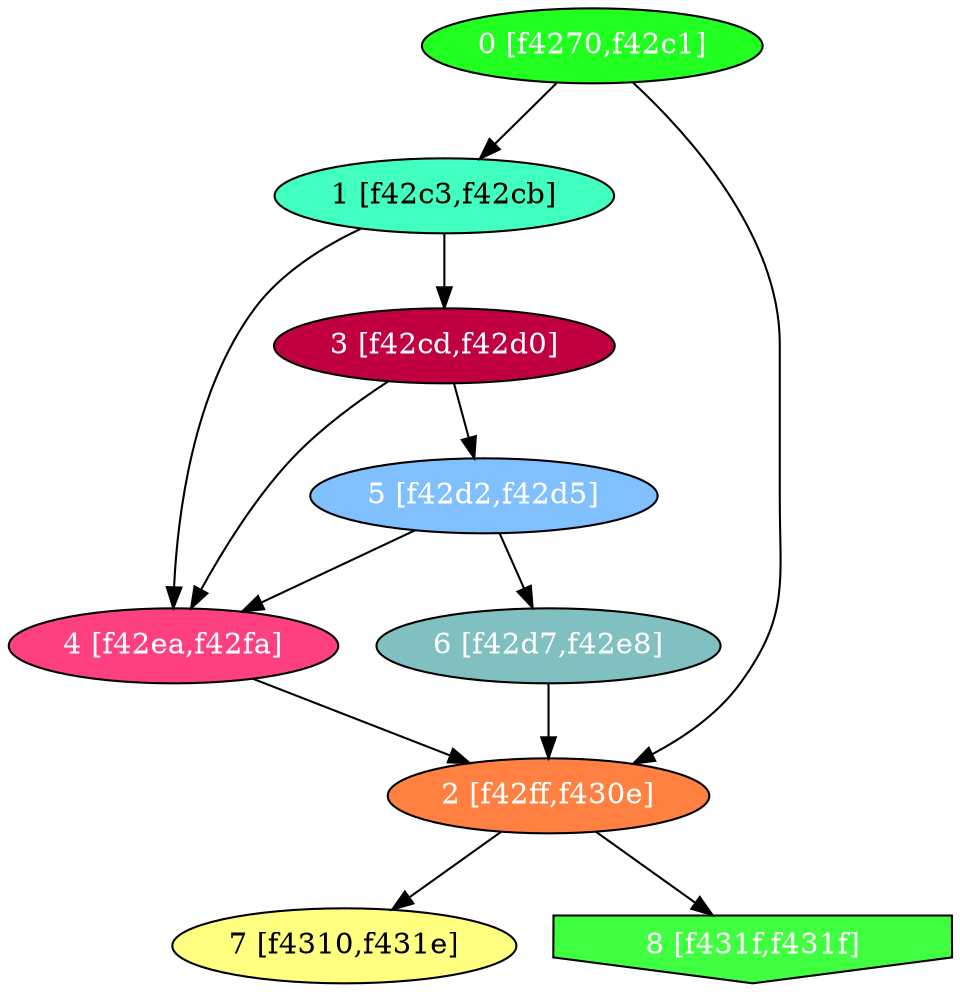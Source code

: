 diGraph libnss3{
	libnss3_0  [style=filled fillcolor="#20FF20" fontcolor="#ffffff" shape=oval label="0 [f4270,f42c1]"]
	libnss3_1  [style=filled fillcolor="#40FFC0" fontcolor="#000000" shape=oval label="1 [f42c3,f42cb]"]
	libnss3_2  [style=filled fillcolor="#FF8040" fontcolor="#ffffff" shape=oval label="2 [f42ff,f430e]"]
	libnss3_3  [style=filled fillcolor="#C00040" fontcolor="#ffffff" shape=oval label="3 [f42cd,f42d0]"]
	libnss3_4  [style=filled fillcolor="#FF4080" fontcolor="#ffffff" shape=oval label="4 [f42ea,f42fa]"]
	libnss3_5  [style=filled fillcolor="#80C0FF" fontcolor="#ffffff" shape=oval label="5 [f42d2,f42d5]"]
	libnss3_6  [style=filled fillcolor="#80C0C0" fontcolor="#ffffff" shape=oval label="6 [f42d7,f42e8]"]
	libnss3_7  [style=filled fillcolor="#FFFF80" fontcolor="#000000" shape=oval label="7 [f4310,f431e]"]
	libnss3_8  [style=filled fillcolor="#40FF40" fontcolor="#ffffff" shape=invhouse label="8 [f431f,f431f]"]

	libnss3_0 -> libnss3_1
	libnss3_0 -> libnss3_2
	libnss3_1 -> libnss3_3
	libnss3_1 -> libnss3_4
	libnss3_2 -> libnss3_7
	libnss3_2 -> libnss3_8
	libnss3_3 -> libnss3_4
	libnss3_3 -> libnss3_5
	libnss3_4 -> libnss3_2
	libnss3_5 -> libnss3_4
	libnss3_5 -> libnss3_6
	libnss3_6 -> libnss3_2
}